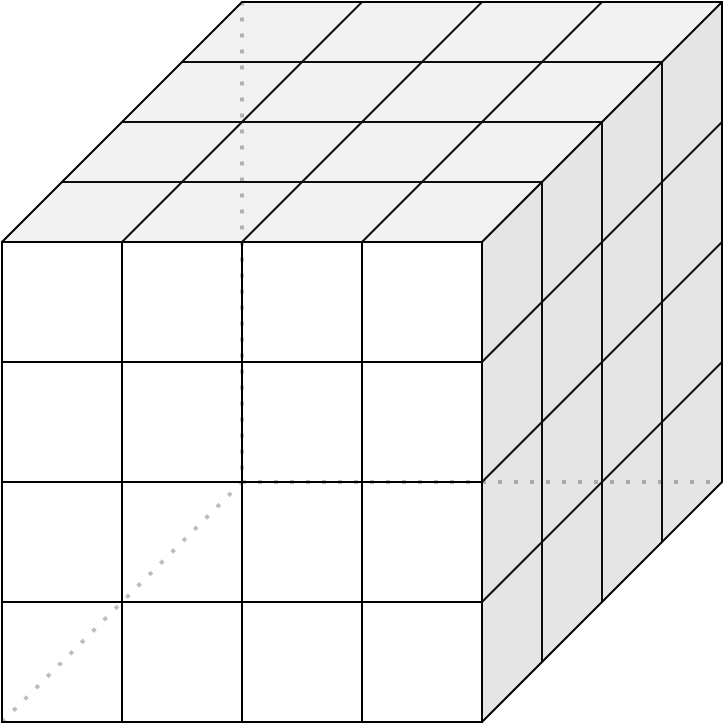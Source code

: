 <mxfile version="13.10.0" type="github">
  <diagram id="zIyZFx3Gzkx1ZShAhbHg" name="Page-1">
    <mxGraphModel dx="520" dy="384" grid="1" gridSize="10" guides="1" tooltips="1" connect="1" arrows="1" fold="1" page="1" pageScale="1" pageWidth="850" pageHeight="1100" math="0" shadow="0">
      <root>
        <mxCell id="0" />
        <mxCell id="1" parent="0" />
        <mxCell id="NyP6Dlkk7SOf8Pi-9A_n-7" value="" style="endArrow=none;dashed=1;html=1;dashPattern=1 3;strokeWidth=2;entryX=0;entryY=0;entryDx=0;entryDy=240;entryPerimeter=0;strokeColor=#BDBDBD;" edge="1" parent="1" target="NyP6Dlkk7SOf8Pi-9A_n-2">
          <mxGeometry width="50" height="50" relative="1" as="geometry">
            <mxPoint x="280" y="480" as="sourcePoint" />
            <mxPoint x="330" y="390" as="targetPoint" />
          </mxGeometry>
        </mxCell>
        <mxCell id="NyP6Dlkk7SOf8Pi-9A_n-6" value="" style="endArrow=none;dashed=1;html=1;dashPattern=1 3;strokeWidth=2;exitX=1;exitY=1;exitDx=0;exitDy=0;exitPerimeter=0;entryX=0;entryY=0;entryDx=240;entryDy=0;entryPerimeter=0;strokeColor=#BDBDBD;edgeStyle=isometricEdgeStyle;rounded=0;" edge="1" parent="1" source="NyP6Dlkk7SOf8Pi-9A_n-2" target="NyP6Dlkk7SOf8Pi-9A_n-2">
          <mxGeometry width="50" height="50" relative="1" as="geometry">
            <mxPoint x="400" y="440" as="sourcePoint" />
            <mxPoint x="100" y="530" as="targetPoint" />
            <Array as="points">
              <mxPoint x="280" y="480" />
            </Array>
          </mxGeometry>
        </mxCell>
        <mxCell id="NyP6Dlkk7SOf8Pi-9A_n-2" value="" style="shape=cube;whiteSpace=wrap;html=1;boundedLbl=1;backgroundOutline=1;darkOpacity=0.05;darkOpacity2=0.1;flipH=1;size=120;fillColor=none;" vertex="1" parent="1">
          <mxGeometry x="160" y="240" width="360" height="360" as="geometry" />
        </mxCell>
        <mxCell id="NyP6Dlkk7SOf8Pi-9A_n-10" value="" style="shape=table;html=1;whiteSpace=wrap;startSize=0;container=1;collapsible=0;childLayout=tableLayout;fillColor=none;" vertex="1" parent="1">
          <mxGeometry x="160" y="360" width="240" height="240" as="geometry" />
        </mxCell>
        <mxCell id="NyP6Dlkk7SOf8Pi-9A_n-11" value="" style="shape=partialRectangle;html=1;whiteSpace=wrap;collapsible=0;dropTarget=0;pointerEvents=0;fillColor=none;top=0;left=0;bottom=0;right=0;points=[[0,0.5],[1,0.5]];portConstraint=eastwest;" vertex="1" parent="NyP6Dlkk7SOf8Pi-9A_n-10">
          <mxGeometry width="240" height="60" as="geometry" />
        </mxCell>
        <mxCell id="NyP6Dlkk7SOf8Pi-9A_n-12" value="" style="shape=partialRectangle;html=1;whiteSpace=wrap;connectable=0;fillColor=none;top=0;left=0;bottom=0;right=0;overflow=hidden;" vertex="1" parent="NyP6Dlkk7SOf8Pi-9A_n-11">
          <mxGeometry width="60" height="60" as="geometry" />
        </mxCell>
        <mxCell id="NyP6Dlkk7SOf8Pi-9A_n-13" value="" style="shape=partialRectangle;html=1;whiteSpace=wrap;connectable=0;fillColor=none;top=0;left=0;bottom=0;right=0;overflow=hidden;" vertex="1" parent="NyP6Dlkk7SOf8Pi-9A_n-11">
          <mxGeometry x="60" width="60" height="60" as="geometry" />
        </mxCell>
        <mxCell id="NyP6Dlkk7SOf8Pi-9A_n-14" value="" style="shape=partialRectangle;html=1;whiteSpace=wrap;connectable=0;fillColor=none;top=0;left=0;bottom=0;right=0;overflow=hidden;" vertex="1" parent="NyP6Dlkk7SOf8Pi-9A_n-11">
          <mxGeometry x="120" width="60" height="60" as="geometry" />
        </mxCell>
        <mxCell id="NyP6Dlkk7SOf8Pi-9A_n-27" style="shape=partialRectangle;html=1;whiteSpace=wrap;connectable=0;fillColor=none;top=0;left=0;bottom=0;right=0;overflow=hidden;" vertex="1" parent="NyP6Dlkk7SOf8Pi-9A_n-11">
          <mxGeometry x="180" width="60" height="60" as="geometry" />
        </mxCell>
        <mxCell id="NyP6Dlkk7SOf8Pi-9A_n-15" value="" style="shape=partialRectangle;html=1;whiteSpace=wrap;collapsible=0;dropTarget=0;pointerEvents=0;fillColor=none;top=0;left=0;bottom=0;right=0;points=[[0,0.5],[1,0.5]];portConstraint=eastwest;" vertex="1" parent="NyP6Dlkk7SOf8Pi-9A_n-10">
          <mxGeometry y="60" width="240" height="60" as="geometry" />
        </mxCell>
        <mxCell id="NyP6Dlkk7SOf8Pi-9A_n-16" value="" style="shape=partialRectangle;html=1;whiteSpace=wrap;connectable=0;fillColor=none;top=0;left=0;bottom=0;right=0;overflow=hidden;" vertex="1" parent="NyP6Dlkk7SOf8Pi-9A_n-15">
          <mxGeometry width="60" height="60" as="geometry" />
        </mxCell>
        <mxCell id="NyP6Dlkk7SOf8Pi-9A_n-17" value="" style="shape=partialRectangle;html=1;whiteSpace=wrap;connectable=0;fillColor=none;top=0;left=0;bottom=0;right=0;overflow=hidden;" vertex="1" parent="NyP6Dlkk7SOf8Pi-9A_n-15">
          <mxGeometry x="60" width="60" height="60" as="geometry" />
        </mxCell>
        <mxCell id="NyP6Dlkk7SOf8Pi-9A_n-18" value="" style="shape=partialRectangle;html=1;whiteSpace=wrap;connectable=0;fillColor=none;top=0;left=0;bottom=0;right=0;overflow=hidden;" vertex="1" parent="NyP6Dlkk7SOf8Pi-9A_n-15">
          <mxGeometry x="120" width="60" height="60" as="geometry" />
        </mxCell>
        <mxCell id="NyP6Dlkk7SOf8Pi-9A_n-28" style="shape=partialRectangle;html=1;whiteSpace=wrap;connectable=0;fillColor=none;top=0;left=0;bottom=0;right=0;overflow=hidden;" vertex="1" parent="NyP6Dlkk7SOf8Pi-9A_n-15">
          <mxGeometry x="180" width="60" height="60" as="geometry" />
        </mxCell>
        <mxCell id="NyP6Dlkk7SOf8Pi-9A_n-19" value="" style="shape=partialRectangle;html=1;whiteSpace=wrap;collapsible=0;dropTarget=0;pointerEvents=0;fillColor=none;top=0;left=0;bottom=0;right=0;points=[[0,0.5],[1,0.5]];portConstraint=eastwest;" vertex="1" parent="NyP6Dlkk7SOf8Pi-9A_n-10">
          <mxGeometry y="120" width="240" height="60" as="geometry" />
        </mxCell>
        <mxCell id="NyP6Dlkk7SOf8Pi-9A_n-20" value="" style="shape=partialRectangle;html=1;whiteSpace=wrap;connectable=0;fillColor=none;top=0;left=0;bottom=0;right=0;overflow=hidden;" vertex="1" parent="NyP6Dlkk7SOf8Pi-9A_n-19">
          <mxGeometry width="60" height="60" as="geometry" />
        </mxCell>
        <mxCell id="NyP6Dlkk7SOf8Pi-9A_n-21" value="" style="shape=partialRectangle;html=1;whiteSpace=wrap;connectable=0;fillColor=none;top=0;left=0;bottom=0;right=0;overflow=hidden;" vertex="1" parent="NyP6Dlkk7SOf8Pi-9A_n-19">
          <mxGeometry x="60" width="60" height="60" as="geometry" />
        </mxCell>
        <mxCell id="NyP6Dlkk7SOf8Pi-9A_n-22" value="" style="shape=partialRectangle;html=1;whiteSpace=wrap;connectable=0;fillColor=none;top=0;left=0;bottom=0;right=0;overflow=hidden;" vertex="1" parent="NyP6Dlkk7SOf8Pi-9A_n-19">
          <mxGeometry x="120" width="60" height="60" as="geometry" />
        </mxCell>
        <mxCell id="NyP6Dlkk7SOf8Pi-9A_n-29" style="shape=partialRectangle;html=1;whiteSpace=wrap;connectable=0;fillColor=none;top=0;left=0;bottom=0;right=0;overflow=hidden;" vertex="1" parent="NyP6Dlkk7SOf8Pi-9A_n-19">
          <mxGeometry x="180" width="60" height="60" as="geometry" />
        </mxCell>
        <mxCell id="NyP6Dlkk7SOf8Pi-9A_n-23" style="shape=partialRectangle;html=1;whiteSpace=wrap;collapsible=0;dropTarget=0;pointerEvents=0;fillColor=none;top=0;left=0;bottom=0;right=0;points=[[0,0.5],[1,0.5]];portConstraint=eastwest;" vertex="1" parent="NyP6Dlkk7SOf8Pi-9A_n-10">
          <mxGeometry y="180" width="240" height="60" as="geometry" />
        </mxCell>
        <mxCell id="NyP6Dlkk7SOf8Pi-9A_n-24" style="shape=partialRectangle;html=1;whiteSpace=wrap;connectable=0;fillColor=none;top=0;left=0;bottom=0;right=0;overflow=hidden;" vertex="1" parent="NyP6Dlkk7SOf8Pi-9A_n-23">
          <mxGeometry width="60" height="60" as="geometry" />
        </mxCell>
        <mxCell id="NyP6Dlkk7SOf8Pi-9A_n-25" style="shape=partialRectangle;html=1;whiteSpace=wrap;connectable=0;fillColor=none;top=0;left=0;bottom=0;right=0;overflow=hidden;" vertex="1" parent="NyP6Dlkk7SOf8Pi-9A_n-23">
          <mxGeometry x="60" width="60" height="60" as="geometry" />
        </mxCell>
        <mxCell id="NyP6Dlkk7SOf8Pi-9A_n-26" style="shape=partialRectangle;html=1;whiteSpace=wrap;connectable=0;fillColor=none;top=0;left=0;bottom=0;right=0;overflow=hidden;" vertex="1" parent="NyP6Dlkk7SOf8Pi-9A_n-23">
          <mxGeometry x="120" width="60" height="60" as="geometry" />
        </mxCell>
        <mxCell id="NyP6Dlkk7SOf8Pi-9A_n-30" style="shape=partialRectangle;html=1;whiteSpace=wrap;connectable=0;fillColor=none;top=0;left=0;bottom=0;right=0;overflow=hidden;" vertex="1" parent="NyP6Dlkk7SOf8Pi-9A_n-23">
          <mxGeometry x="180" width="60" height="60" as="geometry" />
        </mxCell>
        <mxCell id="NyP6Dlkk7SOf8Pi-9A_n-52" value="" style="endArrow=none;html=1;shadow=0;strokeColor=#0D0D0D;" edge="1" parent="1">
          <mxGeometry width="50" height="50" relative="1" as="geometry">
            <mxPoint x="430" y="570" as="sourcePoint" />
            <mxPoint x="430" y="330" as="targetPoint" />
          </mxGeometry>
        </mxCell>
        <mxCell id="NyP6Dlkk7SOf8Pi-9A_n-53" value="" style="endArrow=none;html=1;shadow=0;strokeColor=#0D0D0D;" edge="1" parent="1">
          <mxGeometry width="50" height="50" relative="1" as="geometry">
            <mxPoint x="490" y="510" as="sourcePoint" />
            <mxPoint x="490" y="270" as="targetPoint" />
          </mxGeometry>
        </mxCell>
        <mxCell id="NyP6Dlkk7SOf8Pi-9A_n-54" value="" style="endArrow=none;html=1;shadow=0;strokeColor=#0D0D0D;" edge="1" parent="1">
          <mxGeometry width="50" height="50" relative="1" as="geometry">
            <mxPoint x="430" y="330" as="sourcePoint" />
            <mxPoint x="190" y="330" as="targetPoint" />
          </mxGeometry>
        </mxCell>
        <mxCell id="NyP6Dlkk7SOf8Pi-9A_n-55" value="" style="endArrow=none;html=1;shadow=0;strokeColor=#0D0D0D;" edge="1" parent="1">
          <mxGeometry width="50" height="50" relative="1" as="geometry">
            <mxPoint x="460" y="540" as="sourcePoint" />
            <mxPoint x="460" y="300" as="targetPoint" />
          </mxGeometry>
        </mxCell>
        <mxCell id="NyP6Dlkk7SOf8Pi-9A_n-56" value="" style="endArrow=none;html=1;shadow=0;strokeColor=#0D0D0D;" edge="1" parent="1">
          <mxGeometry width="50" height="50" relative="1" as="geometry">
            <mxPoint x="460" y="300" as="sourcePoint" />
            <mxPoint x="220" y="300" as="targetPoint" />
          </mxGeometry>
        </mxCell>
        <mxCell id="NyP6Dlkk7SOf8Pi-9A_n-57" value="" style="endArrow=none;html=1;shadow=0;strokeColor=#0D0D0D;" edge="1" parent="1">
          <mxGeometry width="50" height="50" relative="1" as="geometry">
            <mxPoint x="490" y="270" as="sourcePoint" />
            <mxPoint x="250" y="270" as="targetPoint" />
          </mxGeometry>
        </mxCell>
        <mxCell id="NyP6Dlkk7SOf8Pi-9A_n-58" value="" style="endArrow=none;html=1;shadow=0;strokeColor=#0D0D0D;" edge="1" parent="1">
          <mxGeometry width="50" height="50" relative="1" as="geometry">
            <mxPoint x="340" y="240" as="sourcePoint" />
            <mxPoint x="220" y="360" as="targetPoint" />
          </mxGeometry>
        </mxCell>
        <mxCell id="NyP6Dlkk7SOf8Pi-9A_n-59" value="" style="endArrow=none;html=1;shadow=0;strokeColor=#0D0D0D;" edge="1" parent="1">
          <mxGeometry width="50" height="50" relative="1" as="geometry">
            <mxPoint x="400" y="240" as="sourcePoint" />
            <mxPoint x="280" y="360" as="targetPoint" />
          </mxGeometry>
        </mxCell>
        <mxCell id="NyP6Dlkk7SOf8Pi-9A_n-60" value="" style="endArrow=none;html=1;shadow=0;strokeColor=#0D0D0D;" edge="1" parent="1">
          <mxGeometry width="50" height="50" relative="1" as="geometry">
            <mxPoint x="460" y="240" as="sourcePoint" />
            <mxPoint x="340" y="360" as="targetPoint" />
          </mxGeometry>
        </mxCell>
        <mxCell id="NyP6Dlkk7SOf8Pi-9A_n-61" value="" style="endArrow=none;html=1;shadow=0;strokeColor=#0D0D0D;" edge="1" parent="1">
          <mxGeometry width="50" height="50" relative="1" as="geometry">
            <mxPoint x="520" y="300" as="sourcePoint" />
            <mxPoint x="400" y="420" as="targetPoint" />
          </mxGeometry>
        </mxCell>
        <mxCell id="NyP6Dlkk7SOf8Pi-9A_n-62" value="" style="endArrow=none;html=1;shadow=0;strokeColor=#0D0D0D;" edge="1" parent="1">
          <mxGeometry width="50" height="50" relative="1" as="geometry">
            <mxPoint x="520" y="360" as="sourcePoint" />
            <mxPoint x="400" y="480" as="targetPoint" />
          </mxGeometry>
        </mxCell>
        <mxCell id="NyP6Dlkk7SOf8Pi-9A_n-63" value="" style="endArrow=none;html=1;shadow=0;strokeColor=#0D0D0D;" edge="1" parent="1">
          <mxGeometry width="50" height="50" relative="1" as="geometry">
            <mxPoint x="520" y="420" as="sourcePoint" />
            <mxPoint x="400" y="540" as="targetPoint" />
          </mxGeometry>
        </mxCell>
      </root>
    </mxGraphModel>
  </diagram>
</mxfile>
